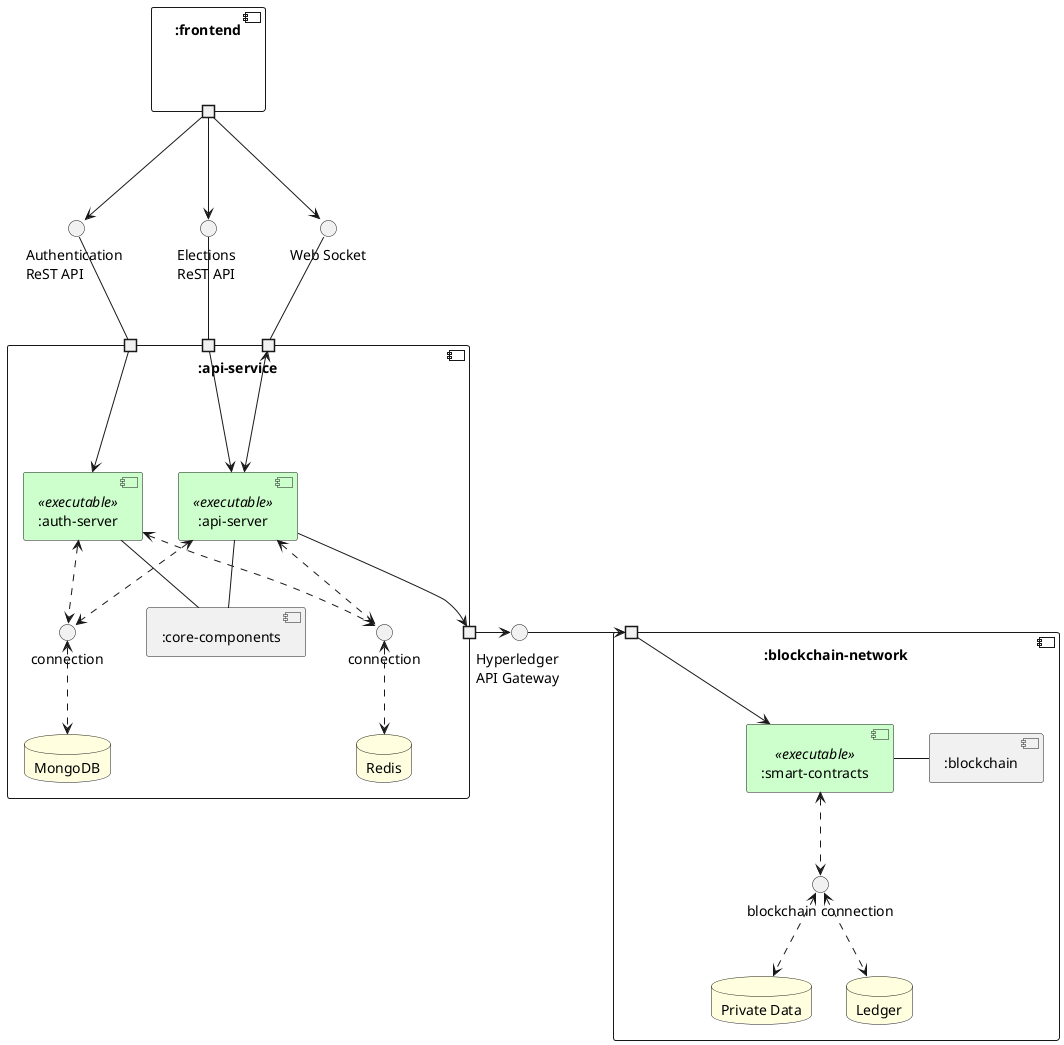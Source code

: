 @startuml system-architecture

skinparam component {
    BackgroundColor<<registry-server>> White
    BackgroundColor<<executable>> #ccffcc
    BackgroundColor<<test>> cyan
}
skinparam DatabaseBackgroundColor LightYellow

''''''''''''''''' FRONTEND COMPONENT ''''''''''''''''''
() "Authentication \nReST API" as AUTH_API
() "Elections \nReST API" as ELECTIONS_API
() "Web Socket" as WEB_SOCKET

component ":frontend" as FRONTEND {
    portout " " as FRONTEND_OUT
}

FRONTEND_OUT --> AUTH_API
FRONTEND_OUT --> ELECTIONS_API
FRONTEND_OUT --> WEB_SOCKET

'''''''''''''''' API-SERVICE COMPONENT ''''''''''''''''
component ":api-service" {
    portin " " as API_PIN
    portin " " as AUTH_PIN
    portin " " as IO_PIN

    () "connection" as MONGO_CONNECTION
    () "connection" as REDIS_CONNECTION

    component ":core-components" as CC
    component ":auth-server" as ATS <<executable>>
    component ":api-server" as APS <<executable>>

    database MongoDB
    database Redis

    portout " " as API_OUT
}

ELECTIONS_API -- API_PIN
AUTH_API -- AUTH_PIN
WEB_SOCKET -- IO_PIN
AUTH_PIN ---> ATS
API_PIN ---> APS
IO_PIN <---> APS
APS <..> MONGO_CONNECTION
APS <..> REDIS_CONNECTION
ATS <..> REDIS_CONNECTION
ATS -- CC
APS -- CC
ATS <..> MONGO_CONNECTION
REDIS_CONNECTION <..> Redis
MONGO_CONNECTION <..> MongoDB
APS --> API_OUT

'''''''''''''''' BLOCKCHAIN COMPONENT ''''''''''''''''
() "Hyperledger \nAPI Gateway" as API_BLOCKCHAIN_INTERFACE
API_OUT -right-> API_BLOCKCHAIN_INTERFACE

component ":blockchain-network" as BLC {
    portin " " as BLC_PIN

    () "blockchain connection" as BLC_CONNECTION

    component ":smart-contracts" as SC <<executable>>
    component ":blockchain" as CHAIN

    database "Private Data" as PVD
    database "Ledger" as LD
}

API_BLOCKCHAIN_INTERFACE -right-> BLC_PIN
BLC_PIN --> SC

SC -right- CHAIN
SC <..> BLC_CONNECTION
BLC_CONNECTION <..> LD
BLC_CONNECTION <..> PVD

@enduml